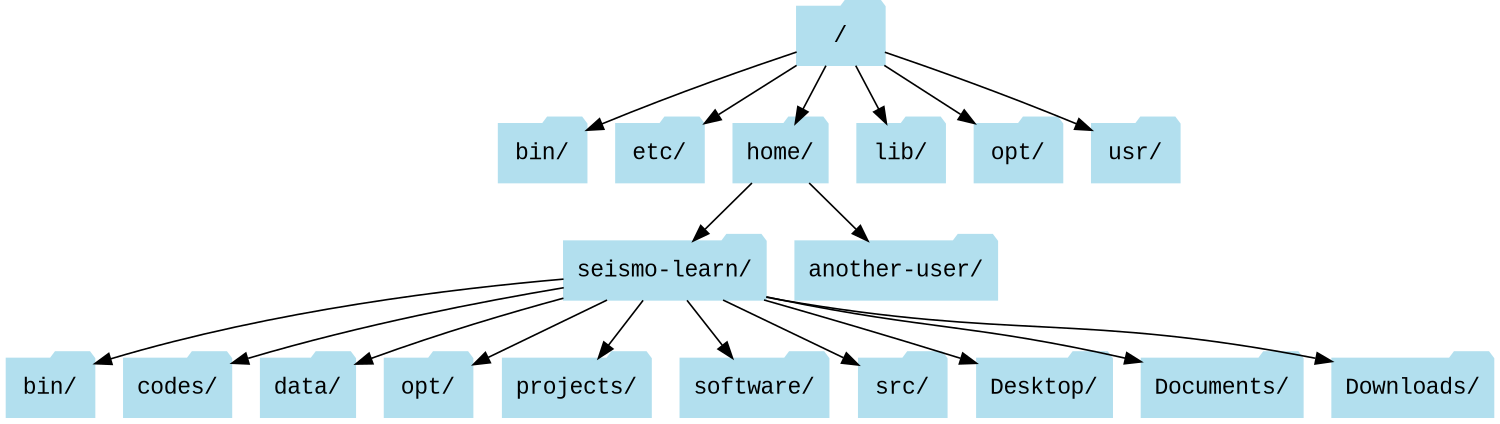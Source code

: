 # .dot file for graphviz
#
# Run the following command to convert it to PNG
#	dot linux-file-system-tree.dot -Tpng -Gdpi=200 -o linux-file-system-tree.png
#
digraph UnixFileSystem {
    # global properties
    size="10,10";
    node [color=lightblue2, style=filled, shape=folder, fontname="Courier New"];
    # connections
    "/" -> "bin/";
    "/" -> "etc/"
    "/" -> "home/";
    "/" -> "lib/";
    "/" -> "opt/";
    "/" -> "usr/";
    "home/" -> "seismo-learn/";
    "home/" -> "another-user/";
    "seismo-learn/" -> "~/bin/";
    "~/bin/" [label="bin/"];
    "seismo-learn/" -> "codes/";
    "seismo-learn/" -> "data/";
    "seismo-learn/" -> "~/opt/";
    "~/opt/" [label="opt/"];
    "seismo-learn/" -> "projects/";
    "seismo-learn/" -> "software/";
    "seismo-learn/" -> "src/";
    "seismo-learn/" -> "Desktop/";
    "seismo-learn/" -> "Documents/";
    "seismo-learn/" -> "Downloads/";
}
